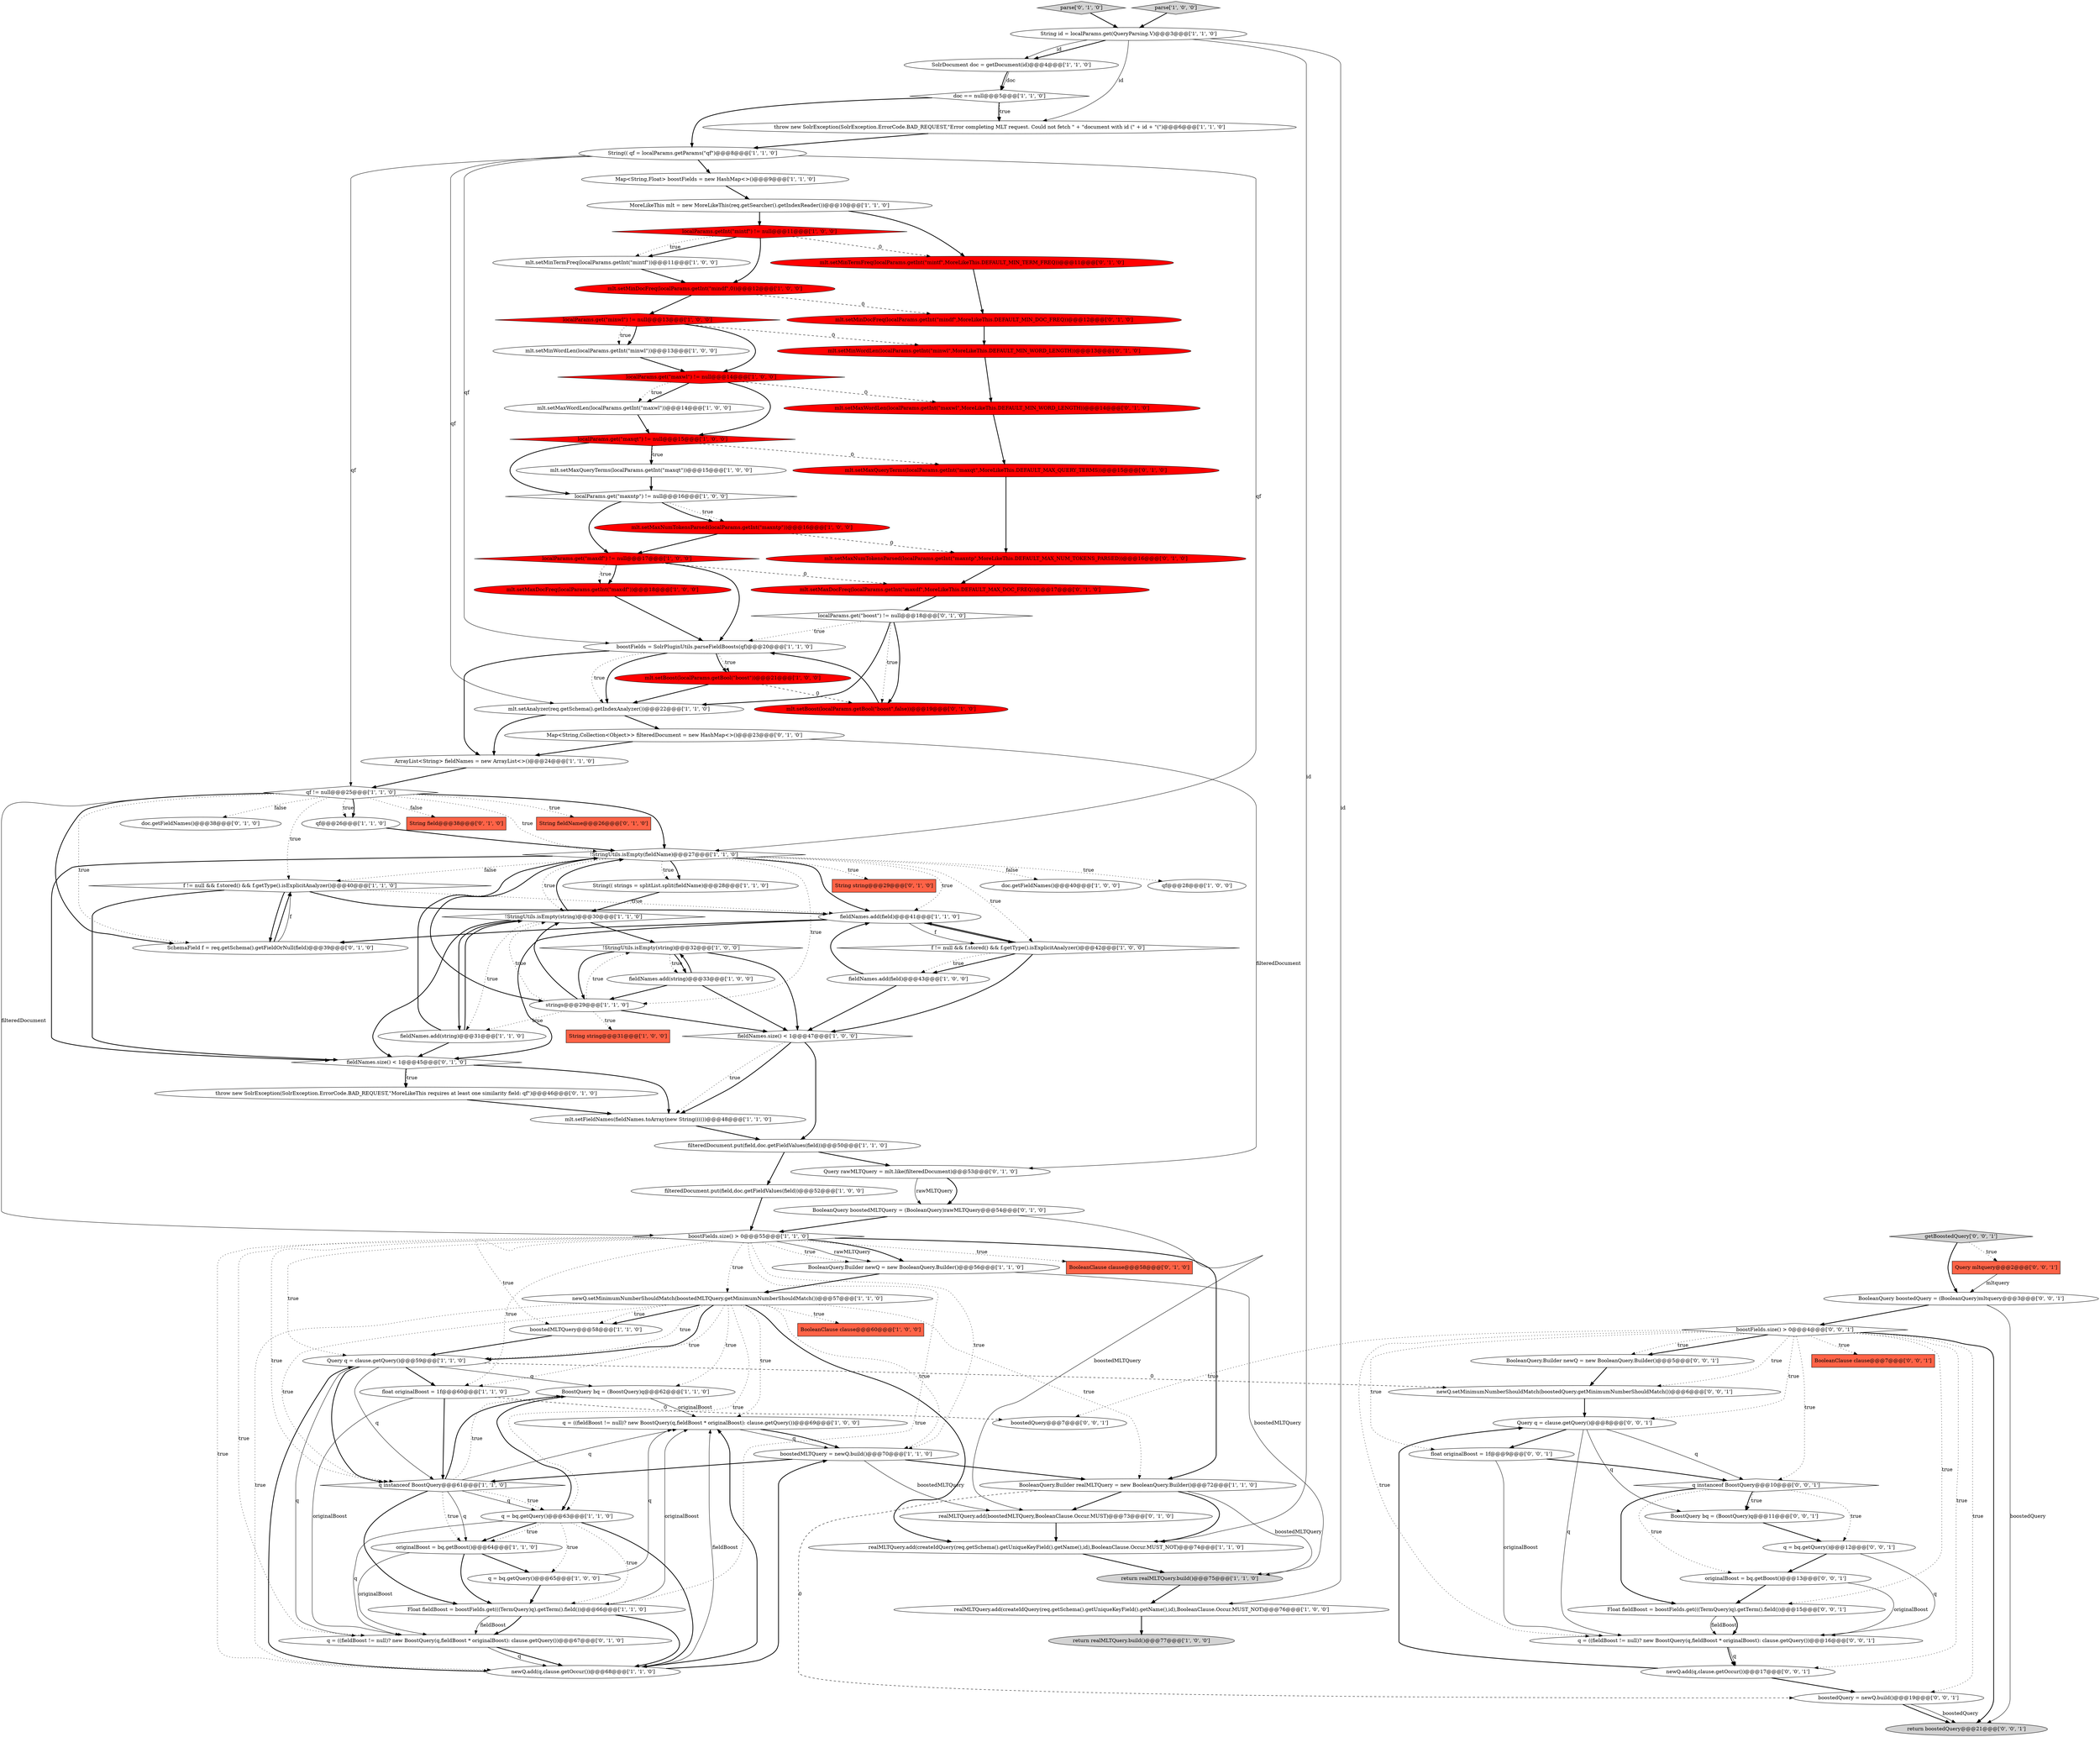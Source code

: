 digraph {
105 [style = filled, label = "boostedQuery = newQ.build()@@@19@@@['0', '0', '1']", fillcolor = white, shape = ellipse image = "AAA0AAABBB3BBB"];
46 [style = filled, label = "BooleanQuery.Builder newQ = new BooleanQuery.Builder()@@@56@@@['1', '1', '0']", fillcolor = white, shape = ellipse image = "AAA0AAABBB1BBB"];
72 [style = filled, label = "throw new SolrException(SolrException.ErrorCode.BAD_REQUEST,\"MoreLikeThis requires at least one similarity field: qf\")@@@46@@@['0', '1', '0']", fillcolor = white, shape = ellipse image = "AAA0AAABBB2BBB"];
49 [style = filled, label = "q = bq.getQuery()@@@65@@@['1', '0', '0']", fillcolor = white, shape = ellipse image = "AAA0AAABBB1BBB"];
2 [style = filled, label = "mlt.setMaxDocFreq(localParams.getInt(\"maxdf\"))@@@18@@@['1', '0', '0']", fillcolor = red, shape = ellipse image = "AAA1AAABBB1BBB"];
4 [style = filled, label = "BooleanClause clause@@@60@@@['1', '0', '0']", fillcolor = tomato, shape = box image = "AAA0AAABBB1BBB"];
6 [style = filled, label = "localParams.get(\"maxdf\") != null@@@17@@@['1', '0', '0']", fillcolor = red, shape = diamond image = "AAA1AAABBB1BBB"];
13 [style = filled, label = "newQ.setMinimumNumberShouldMatch(boostedMLTQuery.getMinimumNumberShouldMatch())@@@57@@@['1', '1', '0']", fillcolor = white, shape = ellipse image = "AAA0AAABBB1BBB"];
0 [style = filled, label = "doc.getFieldNames()@@@40@@@['1', '0', '0']", fillcolor = white, shape = ellipse image = "AAA0AAABBB1BBB"];
43 [style = filled, label = "return realMLTQuery.build()@@@77@@@['1', '0', '0']", fillcolor = lightgray, shape = ellipse image = "AAA0AAABBB1BBB"];
48 [style = filled, label = "localParams.get(\"maxqt\") != null@@@15@@@['1', '0', '0']", fillcolor = red, shape = diamond image = "AAA1AAABBB1BBB"];
86 [style = filled, label = "mlt.setMaxDocFreq(localParams.getInt(\"maxdf\",MoreLikeThis.DEFAULT_MAX_DOC_FREQ))@@@17@@@['0', '1', '0']", fillcolor = red, shape = ellipse image = "AAA1AAABBB2BBB"];
32 [style = filled, label = "qf != null@@@25@@@['1', '1', '0']", fillcolor = white, shape = diamond image = "AAA0AAABBB1BBB"];
25 [style = filled, label = "BoostQuery bq = (BoostQuery)q@@@62@@@['1', '1', '0']", fillcolor = white, shape = ellipse image = "AAA0AAABBB1BBB"];
107 [style = filled, label = "newQ.setMinimumNumberShouldMatch(boostedQuery.getMinimumNumberShouldMatch())@@@6@@@['0', '0', '1']", fillcolor = white, shape = ellipse image = "AAA0AAABBB3BBB"];
99 [style = filled, label = "Float fieldBoost = boostFields.get(((TermQuery)q).getTerm().field())@@@15@@@['0', '0', '1']", fillcolor = white, shape = ellipse image = "AAA0AAABBB3BBB"];
56 [style = filled, label = "fieldNames.size() < 1@@@47@@@['1', '0', '0']", fillcolor = white, shape = diamond image = "AAA0AAABBB1BBB"];
100 [style = filled, label = "return boostedQuery@@@21@@@['0', '0', '1']", fillcolor = lightgray, shape = ellipse image = "AAA0AAABBB3BBB"];
52 [style = filled, label = "fieldNames.add(string)@@@31@@@['1', '1', '0']", fillcolor = white, shape = ellipse image = "AAA0AAABBB1BBB"];
101 [style = filled, label = "q = ((fieldBoost != null)? new BoostQuery(q,fieldBoost * originalBoost): clause.getQuery())@@@16@@@['0', '0', '1']", fillcolor = white, shape = ellipse image = "AAA0AAABBB3BBB"];
5 [style = filled, label = "boostedMLTQuery = newQ.build()@@@70@@@['1', '1', '0']", fillcolor = white, shape = ellipse image = "AAA0AAABBB1BBB"];
3 [style = filled, label = "qf@@@26@@@['1', '1', '0']", fillcolor = white, shape = ellipse image = "AAA0AAABBB1BBB"];
47 [style = filled, label = "boostFields.size() > 0@@@55@@@['1', '1', '0']", fillcolor = white, shape = diamond image = "AAA0AAABBB1BBB"];
54 [style = filled, label = "newQ.add(q,clause.getOccur())@@@68@@@['1', '1', '0']", fillcolor = white, shape = ellipse image = "AAA0AAABBB1BBB"];
8 [style = filled, label = "!StringUtils.isEmpty(fieldName)@@@27@@@['1', '1', '0']", fillcolor = white, shape = diamond image = "AAA0AAABBB1BBB"];
98 [style = filled, label = "q = bq.getQuery()@@@12@@@['0', '0', '1']", fillcolor = white, shape = ellipse image = "AAA0AAABBB3BBB"];
40 [style = filled, label = "realMLTQuery.add(createIdQuery(req.getSchema().getUniqueKeyField().getName(),id),BooleanClause.Occur.MUST_NOT)@@@74@@@['1', '1', '0']", fillcolor = white, shape = ellipse image = "AAA0AAABBB1BBB"];
79 [style = filled, label = "mlt.setMaxWordLen(localParams.getInt(\"maxwl\",MoreLikeThis.DEFAULT_MIN_WORD_LENGTH))@@@14@@@['0', '1', '0']", fillcolor = red, shape = ellipse image = "AAA1AAABBB2BBB"];
77 [style = filled, label = "doc.getFieldNames()@@@38@@@['0', '1', '0']", fillcolor = white, shape = ellipse image = "AAA0AAABBB2BBB"];
1 [style = filled, label = "doc == null@@@5@@@['1', '1', '0']", fillcolor = white, shape = diamond image = "AAA0AAABBB1BBB"];
68 [style = filled, label = "Query rawMLTQuery = mlt.like(filteredDocument)@@@53@@@['0', '1', '0']", fillcolor = white, shape = ellipse image = "AAA0AAABBB2BBB"];
34 [style = filled, label = "q = ((fieldBoost != null)? new BoostQuery(q,fieldBoost * originalBoost): clause.getQuery())@@@69@@@['1', '0', '0']", fillcolor = white, shape = ellipse image = "AAA0AAABBB1BBB"];
14 [style = filled, label = "qf@@@28@@@['1', '0', '0']", fillcolor = white, shape = ellipse image = "AAA0AAABBB1BBB"];
23 [style = filled, label = "boostFields = SolrPluginUtils.parseFieldBoosts(qf)@@@20@@@['1', '1', '0']", fillcolor = white, shape = ellipse image = "AAA0AAABBB1BBB"];
61 [style = filled, label = "mlt.setMaxNumTokensParsed(localParams.getInt(\"maxntp\"))@@@16@@@['1', '0', '0']", fillcolor = red, shape = ellipse image = "AAA1AAABBB1BBB"];
62 [style = filled, label = "Query q = clause.getQuery()@@@59@@@['1', '1', '0']", fillcolor = white, shape = ellipse image = "AAA0AAABBB1BBB"];
66 [style = filled, label = "localParams.get(\"boost\") != null@@@18@@@['0', '1', '0']", fillcolor = white, shape = diamond image = "AAA0AAABBB2BBB"];
69 [style = filled, label = "parse['0', '1', '0']", fillcolor = lightgray, shape = diamond image = "AAA0AAABBB2BBB"];
75 [style = filled, label = "SchemaField f = req.getSchema().getFieldOrNull(field)@@@39@@@['0', '1', '0']", fillcolor = white, shape = ellipse image = "AAA0AAABBB2BBB"];
78 [style = filled, label = "BooleanQuery boostedMLTQuery = (BooleanQuery)rawMLTQuery@@@54@@@['0', '1', '0']", fillcolor = white, shape = ellipse image = "AAA0AAABBB2BBB"];
53 [style = filled, label = "String(( strings = splitList.split(fieldName)@@@28@@@['1', '1', '0']", fillcolor = white, shape = ellipse image = "AAA0AAABBB1BBB"];
80 [style = filled, label = "realMLTQuery.add(boostedMLTQuery,BooleanClause.Occur.MUST)@@@73@@@['0', '1', '0']", fillcolor = white, shape = ellipse image = "AAA0AAABBB2BBB"];
81 [style = filled, label = "mlt.setMinTermFreq(localParams.getInt(\"mintf\",MoreLikeThis.DEFAULT_MIN_TERM_FREQ))@@@11@@@['0', '1', '0']", fillcolor = red, shape = ellipse image = "AAA1AAABBB2BBB"];
30 [style = filled, label = "!StringUtils.isEmpty(string)@@@32@@@['1', '0', '0']", fillcolor = white, shape = diamond image = "AAA0AAABBB1BBB"];
10 [style = filled, label = "throw new SolrException(SolrException.ErrorCode.BAD_REQUEST,\"Error completing MLT request. Could not fetch \" + \"document with id (\" + id + \"(\")@@@6@@@['1', '1', '0']", fillcolor = white, shape = ellipse image = "AAA0AAABBB1BBB"];
83 [style = filled, label = "mlt.setBoost(localParams.getBool(\"boost\",false))@@@19@@@['0', '1', '0']", fillcolor = red, shape = ellipse image = "AAA1AAABBB2BBB"];
67 [style = filled, label = "mlt.setMaxQueryTerms(localParams.getInt(\"maxqt\",MoreLikeThis.DEFAULT_MAX_QUERY_TERMS))@@@15@@@['0', '1', '0']", fillcolor = red, shape = ellipse image = "AAA1AAABBB2BBB"];
95 [style = filled, label = "BooleanClause clause@@@7@@@['0', '0', '1']", fillcolor = tomato, shape = box image = "AAA0AAABBB3BBB"];
15 [style = filled, label = "Float fieldBoost = boostFields.get(((TermQuery)q).getTerm().field())@@@66@@@['1', '1', '0']", fillcolor = white, shape = ellipse image = "AAA0AAABBB1BBB"];
104 [style = filled, label = "float originalBoost = 1f@@@9@@@['0', '0', '1']", fillcolor = white, shape = ellipse image = "AAA0AAABBB3BBB"];
93 [style = filled, label = "BooleanQuery boostedQuery = (BooleanQuery)mltquery@@@3@@@['0', '0', '1']", fillcolor = white, shape = ellipse image = "AAA0AAABBB3BBB"];
94 [style = filled, label = "originalBoost = bq.getBoost()@@@13@@@['0', '0', '1']", fillcolor = white, shape = ellipse image = "AAA0AAABBB3BBB"];
82 [style = filled, label = "mlt.setMinWordLen(localParams.getInt(\"minwl\",MoreLikeThis.DEFAULT_MIN_WORD_LENGTH))@@@13@@@['0', '1', '0']", fillcolor = red, shape = ellipse image = "AAA1AAABBB2BBB"];
102 [style = filled, label = "Query mltquery@@@2@@@['0', '0', '1']", fillcolor = tomato, shape = box image = "AAA0AAABBB3BBB"];
26 [style = filled, label = "Map<String,Float> boostFields = new HashMap<>()@@@9@@@['1', '1', '0']", fillcolor = white, shape = ellipse image = "AAA0AAABBB1BBB"];
36 [style = filled, label = "q instanceof BoostQuery@@@61@@@['1', '1', '0']", fillcolor = white, shape = diamond image = "AAA0AAABBB1BBB"];
9 [style = filled, label = "fieldNames.add(field)@@@43@@@['1', '0', '0']", fillcolor = white, shape = ellipse image = "AAA0AAABBB1BBB"];
65 [style = filled, label = "mlt.setFieldNames(fieldNames.toArray(new String(((())@@@48@@@['1', '1', '0']", fillcolor = white, shape = ellipse image = "AAA0AAABBB1BBB"];
38 [style = filled, label = "float originalBoost = 1f@@@60@@@['1', '1', '0']", fillcolor = white, shape = ellipse image = "AAA0AAABBB1BBB"];
55 [style = filled, label = "localParams.get(\"maxwl\") != null@@@14@@@['1', '0', '0']", fillcolor = red, shape = diamond image = "AAA1AAABBB1BBB"];
37 [style = filled, label = "mlt.setMaxWordLen(localParams.getInt(\"maxwl\"))@@@14@@@['1', '0', '0']", fillcolor = white, shape = ellipse image = "AAA0AAABBB1BBB"];
18 [style = filled, label = "mlt.setMinDocFreq(localParams.getInt(\"mindf\",0))@@@12@@@['1', '0', '0']", fillcolor = red, shape = ellipse image = "AAA1AAABBB1BBB"];
88 [style = filled, label = "String field@@@38@@@['0', '1', '0']", fillcolor = tomato, shape = box image = "AAA0AAABBB2BBB"];
11 [style = filled, label = "ArrayList<String> fieldNames = new ArrayList<>()@@@24@@@['1', '1', '0']", fillcolor = white, shape = ellipse image = "AAA0AAABBB1BBB"];
7 [style = filled, label = "mlt.setAnalyzer(req.getSchema().getIndexAnalyzer())@@@22@@@['1', '1', '0']", fillcolor = white, shape = ellipse image = "AAA0AAABBB1BBB"];
33 [style = filled, label = "f != null && f.stored() && f.getType().isExplicitAnalyzer()@@@40@@@['1', '1', '0']", fillcolor = white, shape = diamond image = "AAA0AAABBB1BBB"];
39 [style = filled, label = "String string@@@31@@@['1', '0', '0']", fillcolor = tomato, shape = box image = "AAA0AAABBB1BBB"];
57 [style = filled, label = "SolrDocument doc = getDocument(id)@@@4@@@['1', '1', '0']", fillcolor = white, shape = ellipse image = "AAA0AAABBB1BBB"];
45 [style = filled, label = "fieldNames.add(string)@@@33@@@['1', '0', '0']", fillcolor = white, shape = ellipse image = "AAA0AAABBB1BBB"];
44 [style = filled, label = "fieldNames.add(field)@@@41@@@['1', '1', '0']", fillcolor = white, shape = ellipse image = "AAA0AAABBB1BBB"];
29 [style = filled, label = "mlt.setMinWordLen(localParams.getInt(\"minwl\"))@@@13@@@['1', '0', '0']", fillcolor = white, shape = ellipse image = "AAA0AAABBB1BBB"];
63 [style = filled, label = "mlt.setBoost(localParams.getBool(\"boost\"))@@@21@@@['1', '0', '0']", fillcolor = red, shape = ellipse image = "AAA1AAABBB1BBB"];
24 [style = filled, label = "strings@@@29@@@['1', '1', '0']", fillcolor = white, shape = ellipse image = "AAA0AAABBB1BBB"];
64 [style = filled, label = "f != null && f.stored() && f.getType().isExplicitAnalyzer()@@@42@@@['1', '0', '0']", fillcolor = white, shape = diamond image = "AAA0AAABBB1BBB"];
27 [style = filled, label = "boostedMLTQuery@@@58@@@['1', '1', '0']", fillcolor = white, shape = ellipse image = "AAA0AAABBB1BBB"];
87 [style = filled, label = "q = ((fieldBoost != null)? new BoostQuery(q,fieldBoost * originalBoost): clause.getQuery())@@@67@@@['0', '1', '0']", fillcolor = white, shape = ellipse image = "AAA0AAABBB2BBB"];
51 [style = filled, label = "q = bq.getQuery()@@@63@@@['1', '1', '0']", fillcolor = white, shape = ellipse image = "AAA0AAABBB1BBB"];
71 [style = filled, label = "mlt.setMaxNumTokensParsed(localParams.getInt(\"maxntp\",MoreLikeThis.DEFAULT_MAX_NUM_TOKENS_PARSED))@@@16@@@['0', '1', '0']", fillcolor = red, shape = ellipse image = "AAA1AAABBB2BBB"];
85 [style = filled, label = "mlt.setMinDocFreq(localParams.getInt(\"mindf\",MoreLikeThis.DEFAULT_MIN_DOC_FREQ))@@@12@@@['0', '1', '0']", fillcolor = red, shape = ellipse image = "AAA1AAABBB2BBB"];
106 [style = filled, label = "BooleanQuery.Builder newQ = new BooleanQuery.Builder()@@@5@@@['0', '0', '1']", fillcolor = white, shape = ellipse image = "AAA0AAABBB3BBB"];
50 [style = filled, label = "localParams.get(\"minwl\") != null@@@13@@@['1', '0', '0']", fillcolor = red, shape = diamond image = "AAA1AAABBB1BBB"];
16 [style = filled, label = "originalBoost = bq.getBoost()@@@64@@@['1', '1', '0']", fillcolor = white, shape = ellipse image = "AAA0AAABBB1BBB"];
28 [style = filled, label = "String(( qf = localParams.getParams(\"qf\")@@@8@@@['1', '1', '0']", fillcolor = white, shape = ellipse image = "AAA0AAABBB1BBB"];
58 [style = filled, label = "return realMLTQuery.build()@@@75@@@['1', '1', '0']", fillcolor = lightgray, shape = ellipse image = "AAA0AAABBB1BBB"];
20 [style = filled, label = "realMLTQuery.add(createIdQuery(req.getSchema().getUniqueKeyField().getName(),id),BooleanClause.Occur.MUST_NOT)@@@76@@@['1', '0', '0']", fillcolor = white, shape = ellipse image = "AAA0AAABBB1BBB"];
60 [style = filled, label = "localParams.getInt(\"mintf\") != null@@@11@@@['1', '0', '0']", fillcolor = red, shape = diamond image = "AAA1AAABBB1BBB"];
70 [style = filled, label = "String fieldName@@@26@@@['0', '1', '0']", fillcolor = tomato, shape = box image = "AAA0AAABBB2BBB"];
103 [style = filled, label = "newQ.add(q,clause.getOccur())@@@17@@@['0', '0', '1']", fillcolor = white, shape = ellipse image = "AAA0AAABBB3BBB"];
35 [style = filled, label = "!StringUtils.isEmpty(string)@@@30@@@['1', '1', '0']", fillcolor = white, shape = diamond image = "AAA0AAABBB1BBB"];
97 [style = filled, label = "Query q = clause.getQuery()@@@8@@@['0', '0', '1']", fillcolor = white, shape = ellipse image = "AAA0AAABBB3BBB"];
19 [style = filled, label = "mlt.setMaxQueryTerms(localParams.getInt(\"maxqt\"))@@@15@@@['1', '0', '0']", fillcolor = white, shape = ellipse image = "AAA0AAABBB1BBB"];
31 [style = filled, label = "filteredDocument.put(field,doc.getFieldValues(field))@@@52@@@['1', '0', '0']", fillcolor = white, shape = ellipse image = "AAA0AAABBB1BBB"];
91 [style = filled, label = "boostFields.size() > 0@@@4@@@['0', '0', '1']", fillcolor = white, shape = diamond image = "AAA0AAABBB3BBB"];
42 [style = filled, label = "BooleanQuery.Builder realMLTQuery = new BooleanQuery.Builder()@@@72@@@['1', '1', '0']", fillcolor = white, shape = ellipse image = "AAA0AAABBB1BBB"];
17 [style = filled, label = "mlt.setMinTermFreq(localParams.getInt(\"mintf\"))@@@11@@@['1', '0', '0']", fillcolor = white, shape = ellipse image = "AAA0AAABBB1BBB"];
84 [style = filled, label = "fieldNames.size() < 1@@@45@@@['0', '1', '0']", fillcolor = white, shape = diamond image = "AAA0AAABBB2BBB"];
76 [style = filled, label = "Map<String,Collection<Object>> filteredDocument = new HashMap<>()@@@23@@@['0', '1', '0']", fillcolor = white, shape = ellipse image = "AAA0AAABBB2BBB"];
89 [style = filled, label = "getBoostedQuery['0', '0', '1']", fillcolor = lightgray, shape = diamond image = "AAA0AAABBB3BBB"];
90 [style = filled, label = "BoostQuery bq = (BoostQuery)q@@@11@@@['0', '0', '1']", fillcolor = white, shape = ellipse image = "AAA0AAABBB3BBB"];
22 [style = filled, label = "String id = localParams.get(QueryParsing.V)@@@3@@@['1', '1', '0']", fillcolor = white, shape = ellipse image = "AAA0AAABBB1BBB"];
92 [style = filled, label = "q instanceof BoostQuery@@@10@@@['0', '0', '1']", fillcolor = white, shape = diamond image = "AAA0AAABBB3BBB"];
73 [style = filled, label = "String string@@@29@@@['0', '1', '0']", fillcolor = tomato, shape = box image = "AAA0AAABBB2BBB"];
74 [style = filled, label = "BooleanClause clause@@@58@@@['0', '1', '0']", fillcolor = tomato, shape = box image = "AAA0AAABBB2BBB"];
59 [style = filled, label = "MoreLikeThis mlt = new MoreLikeThis(req.getSearcher().getIndexReader())@@@10@@@['1', '1', '0']", fillcolor = white, shape = ellipse image = "AAA0AAABBB1BBB"];
96 [style = filled, label = "boostedQuery@@@7@@@['0', '0', '1']", fillcolor = white, shape = ellipse image = "AAA0AAABBB3BBB"];
12 [style = filled, label = "filteredDocument.put(field,doc.getFieldValues(field))@@@50@@@['1', '1', '0']", fillcolor = white, shape = ellipse image = "AAA0AAABBB1BBB"];
41 [style = filled, label = "localParams.get(\"maxntp\") != null@@@16@@@['1', '0', '0']", fillcolor = white, shape = diamond image = "AAA0AAABBB1BBB"];
21 [style = filled, label = "parse['1', '0', '0']", fillcolor = lightgray, shape = diamond image = "AAA0AAABBB1BBB"];
52->8 [style = bold, label=""];
36->16 [style = dotted, label="true"];
61->6 [style = bold, label=""];
23->63 [style = dotted, label="true"];
102->93 [style = solid, label="mltquery"];
93->100 [style = solid, label="boostedQuery"];
13->27 [style = dotted, label="true"];
46->13 [style = bold, label=""];
91->97 [style = dotted, label="true"];
13->51 [style = dotted, label="true"];
24->35 [style = dotted, label="true"];
32->77 [style = dotted, label="false"];
15->54 [style = bold, label=""];
56->65 [style = dotted, label="true"];
57->1 [style = bold, label=""];
38->96 [style = dashed, label="0"];
13->5 [style = dotted, label="true"];
15->87 [style = bold, label=""];
56->12 [style = bold, label=""];
67->71 [style = bold, label=""];
18->85 [style = dashed, label="0"];
8->44 [style = bold, label=""];
45->30 [style = bold, label=""];
89->93 [style = bold, label=""];
45->24 [style = bold, label=""];
91->96 [style = dotted, label="true"];
91->101 [style = dotted, label="true"];
12->68 [style = bold, label=""];
28->32 [style = solid, label="qf"];
2->23 [style = bold, label=""];
55->48 [style = bold, label=""];
92->90 [style = bold, label=""];
97->92 [style = solid, label="q"];
1->28 [style = bold, label=""];
76->11 [style = bold, label=""];
9->56 [style = bold, label=""];
71->86 [style = bold, label=""];
32->8 [style = dotted, label="true"];
58->20 [style = bold, label=""];
98->94 [style = bold, label=""];
16->49 [style = bold, label=""];
84->65 [style = bold, label=""];
104->92 [style = bold, label=""];
103->97 [style = bold, label=""];
47->46 [style = dotted, label="true"];
50->55 [style = bold, label=""];
37->48 [style = bold, label=""];
36->25 [style = dotted, label="true"];
62->87 [style = solid, label="q"];
22->57 [style = bold, label=""];
32->3 [style = dotted, label="true"];
97->104 [style = bold, label=""];
35->8 [style = bold, label=""];
60->81 [style = dashed, label="0"];
91->95 [style = dotted, label="true"];
63->83 [style = dashed, label="0"];
20->43 [style = bold, label=""];
97->90 [style = solid, label="q"];
85->82 [style = bold, label=""];
47->46 [style = solid, label="rawMLTQuery"];
68->78 [style = bold, label=""];
90->98 [style = bold, label=""];
47->54 [style = dotted, label="true"];
54->5 [style = bold, label=""];
32->3 [style = bold, label=""];
5->36 [style = bold, label=""];
33->44 [style = bold, label=""];
8->0 [style = dotted, label="false"];
8->53 [style = bold, label=""];
105->100 [style = bold, label=""];
8->33 [style = dotted, label="false"];
60->17 [style = bold, label=""];
42->58 [style = solid, label="boostedMLTQuery"];
13->4 [style = dotted, label="true"];
55->37 [style = bold, label=""];
56->65 [style = bold, label=""];
25->51 [style = bold, label=""];
52->35 [style = bold, label=""];
50->29 [style = bold, label=""];
64->9 [style = bold, label=""];
7->11 [style = bold, label=""];
48->41 [style = bold, label=""];
59->60 [style = bold, label=""];
66->7 [style = bold, label=""];
51->54 [style = bold, label=""];
13->25 [style = dotted, label="true"];
86->66 [style = bold, label=""];
13->36 [style = dotted, label="true"];
65->12 [style = bold, label=""];
33->44 [style = dotted, label="true"];
47->5 [style = dotted, label="true"];
54->62 [style = bold, label=""];
92->99 [style = bold, label=""];
33->84 [style = bold, label=""];
13->62 [style = dotted, label="true"];
41->6 [style = bold, label=""];
13->40 [style = bold, label=""];
51->16 [style = bold, label=""];
41->61 [style = dotted, label="true"];
84->72 [style = bold, label=""];
28->23 [style = solid, label="qf"];
42->40 [style = bold, label=""];
41->61 [style = bold, label=""];
35->52 [style = bold, label=""];
97->101 [style = solid, label="q"];
106->107 [style = bold, label=""];
91->100 [style = bold, label=""];
24->52 [style = dotted, label="true"];
18->50 [style = bold, label=""];
6->2 [style = bold, label=""];
53->35 [style = bold, label=""];
83->23 [style = bold, label=""];
36->25 [style = bold, label=""];
66->83 [style = bold, label=""];
91->99 [style = dotted, label="true"];
92->98 [style = dotted, label="true"];
51->15 [style = dotted, label="true"];
8->64 [style = dotted, label="true"];
19->41 [style = bold, label=""];
21->22 [style = bold, label=""];
59->81 [style = bold, label=""];
62->25 [style = solid, label="q"];
7->76 [style = bold, label=""];
8->84 [style = bold, label=""];
9->44 [style = bold, label=""];
8->14 [style = dotted, label="true"];
47->15 [style = dotted, label="true"];
32->75 [style = dotted, label="true"];
48->19 [style = dotted, label="true"];
54->34 [style = solid, label="fieldBoost"];
63->7 [style = bold, label=""];
45->56 [style = bold, label=""];
47->36 [style = dotted, label="true"];
31->47 [style = bold, label=""];
23->7 [style = bold, label=""];
48->67 [style = dashed, label="0"];
47->38 [style = dotted, label="true"];
47->87 [style = dotted, label="true"];
25->34 [style = solid, label="originalBoost"];
12->31 [style = bold, label=""];
30->45 [style = dotted, label="true"];
51->16 [style = dotted, label="true"];
62->107 [style = dashed, label="0"];
62->36 [style = bold, label=""];
13->34 [style = dotted, label="true"];
93->91 [style = bold, label=""];
8->24 [style = bold, label=""];
91->104 [style = dotted, label="true"];
55->79 [style = dashed, label="0"];
24->56 [style = bold, label=""];
30->24 [style = bold, label=""];
64->44 [style = bold, label=""];
80->40 [style = bold, label=""];
101->103 [style = bold, label=""];
1->10 [style = dotted, label="true"];
32->47 [style = solid, label="filteredDocument"];
47->42 [style = bold, label=""];
62->38 [style = bold, label=""];
8->35 [style = dotted, label="true"];
61->71 [style = dashed, label="0"];
6->23 [style = bold, label=""];
27->62 [style = bold, label=""];
13->62 [style = bold, label=""];
50->82 [style = dashed, label="0"];
24->39 [style = dotted, label="true"];
94->101 [style = solid, label="originalBoost"];
99->101 [style = solid, label="fieldBoost"];
32->75 [style = bold, label=""];
69->22 [style = bold, label=""];
62->36 [style = solid, label="q"];
51->49 [style = dotted, label="true"];
28->26 [style = bold, label=""];
24->30 [style = dotted, label="true"];
11->32 [style = bold, label=""];
13->38 [style = dotted, label="true"];
60->17 [style = dotted, label="true"];
23->7 [style = dotted, label="true"];
55->37 [style = dotted, label="true"];
50->29 [style = dotted, label="true"];
49->34 [style = solid, label="q"];
8->24 [style = dotted, label="true"];
32->33 [style = dotted, label="true"];
5->80 [style = solid, label="boostedMLTQuery"];
29->55 [style = bold, label=""];
52->84 [style = bold, label=""];
28->7 [style = solid, label="qf"];
60->18 [style = bold, label=""];
32->8 [style = bold, label=""];
13->27 [style = bold, label=""];
6->2 [style = dotted, label="true"];
99->101 [style = bold, label=""];
78->80 [style = solid, label="boostedMLTQuery"];
44->75 [style = bold, label=""];
72->65 [style = bold, label=""];
15->87 [style = solid, label="fieldBoost"];
36->51 [style = solid, label="q"];
57->1 [style = solid, label="doc"];
51->87 [style = solid, label="q"];
3->8 [style = bold, label=""];
8->73 [style = dotted, label="true"];
91->105 [style = dotted, label="true"];
23->63 [style = bold, label=""];
34->5 [style = solid, label="q"];
76->68 [style = solid, label="filteredDocument"];
22->57 [style = solid, label="id"];
6->86 [style = dashed, label="0"];
42->105 [style = dashed, label="0"];
49->15 [style = bold, label=""];
79->67 [style = bold, label=""];
75->33 [style = bold, label=""];
91->103 [style = dotted, label="true"];
92->90 [style = dotted, label="true"];
89->102 [style = dotted, label="true"];
36->51 [style = dotted, label="true"];
23->11 [style = bold, label=""];
26->59 [style = bold, label=""];
35->30 [style = bold, label=""];
91->106 [style = dotted, label="true"];
101->103 [style = solid, label="q"];
54->34 [style = bold, label=""];
16->15 [style = bold, label=""];
94->99 [style = bold, label=""];
66->23 [style = dotted, label="true"];
16->87 [style = solid, label="originalBoost"];
91->107 [style = dotted, label="true"];
10->28 [style = bold, label=""];
87->54 [style = bold, label=""];
35->52 [style = dotted, label="true"];
81->85 [style = bold, label=""];
24->35 [style = bold, label=""];
34->5 [style = bold, label=""];
35->84 [style = bold, label=""];
22->40 [style = solid, label="id"];
46->58 [style = solid, label="boostedMLTQuery"];
47->62 [style = dotted, label="true"];
91->92 [style = dotted, label="true"];
36->15 [style = bold, label=""];
47->74 [style = dotted, label="true"];
47->46 [style = bold, label=""];
38->36 [style = bold, label=""];
13->42 [style = dotted, label="true"];
8->44 [style = dotted, label="true"];
44->84 [style = bold, label=""];
47->27 [style = dotted, label="true"];
87->54 [style = solid, label="q"];
92->94 [style = dotted, label="true"];
28->8 [style = solid, label="qf"];
104->101 [style = solid, label="originalBoost"];
98->101 [style = solid, label="q"];
22->10 [style = solid, label="id"];
36->34 [style = solid, label="q"];
33->75 [style = bold, label=""];
75->33 [style = solid, label="f"];
78->47 [style = bold, label=""];
64->56 [style = bold, label=""];
64->9 [style = dotted, label="true"];
103->105 [style = bold, label=""];
22->20 [style = solid, label="id"];
107->97 [style = bold, label=""];
38->87 [style = solid, label="originalBoost"];
32->70 [style = dotted, label="true"];
42->80 [style = bold, label=""];
36->16 [style = solid, label="q"];
82->79 [style = bold, label=""];
66->83 [style = dotted, label="true"];
48->19 [style = bold, label=""];
30->56 [style = bold, label=""];
91->106 [style = bold, label=""];
105->100 [style = solid, label="boostedQuery"];
8->53 [style = dotted, label="true"];
15->34 [style = solid, label="originalBoost"];
44->64 [style = solid, label="f"];
68->78 [style = solid, label="rawMLTQuery"];
5->42 [style = bold, label=""];
47->13 [style = dotted, label="true"];
1->10 [style = bold, label=""];
84->72 [style = dotted, label="true"];
17->18 [style = bold, label=""];
44->64 [style = bold, label=""];
30->45 [style = bold, label=""];
32->88 [style = dotted, label="false"];
13->54 [style = dotted, label="true"];
40->58 [style = bold, label=""];
}
